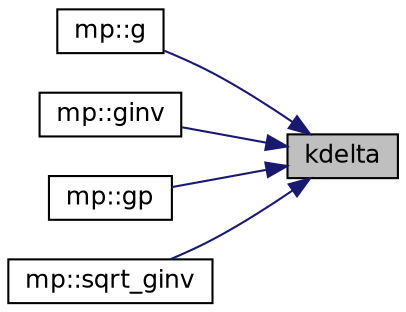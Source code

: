 digraph "kdelta"
{
 // INTERACTIVE_SVG=YES
 // LATEX_PDF_SIZE
  bgcolor="transparent";
  edge [fontname="Helvetica",fontsize="12",labelfontname="Helvetica",labelfontsize="12"];
  node [fontname="Helvetica",fontsize="12",shape=record];
  rankdir="RL";
  Node1 [label="kdelta",height=0.2,width=0.4,color="black", fillcolor="grey75", style="filled", fontcolor="black",tooltip="Kronecker delta function."];
  Node1 -> Node2 [dir="back",color="midnightblue",fontsize="12",style="solid",fontname="Helvetica"];
  Node2 [label="mp::g",height=0.2,width=0.4,color="black",URL="$structmp_a19b6d238e61760d2385ed1bf8a244329.html#a19b6d238e61760d2385ed1bf8a244329",tooltip="Monge patch metric tensor."];
  Node1 -> Node3 [dir="back",color="midnightblue",fontsize="12",style="solid",fontname="Helvetica"];
  Node3 [label="mp::ginv",height=0.2,width=0.4,color="black",URL="$structmp_a2c5825d8f21771e40b120082e50827d2.html#a2c5825d8f21771e40b120082e50827d2",tooltip="Monge patch metric tensor inverse."];
  Node1 -> Node4 [dir="back",color="midnightblue",fontsize="12",style="solid",fontname="Helvetica"];
  Node4 [label="mp::gp",height=0.2,width=0.4,color="black",URL="$structmp_a34a8c2027ae11ea84efa0dbbbfcc8409.html#a34a8c2027ae11ea84efa0dbbbfcc8409",tooltip="Monge patch metric tensor."];
  Node1 -> Node5 [dir="back",color="midnightblue",fontsize="12",style="solid",fontname="Helvetica"];
  Node5 [label="mp::sqrt_ginv",height=0.2,width=0.4,color="black",URL="$structmp_abd53fa81c114885220760369e00581e2.html#abd53fa81c114885220760369e00581e2",tooltip="Square root of Monge patch metric tensor inverse."];
}
